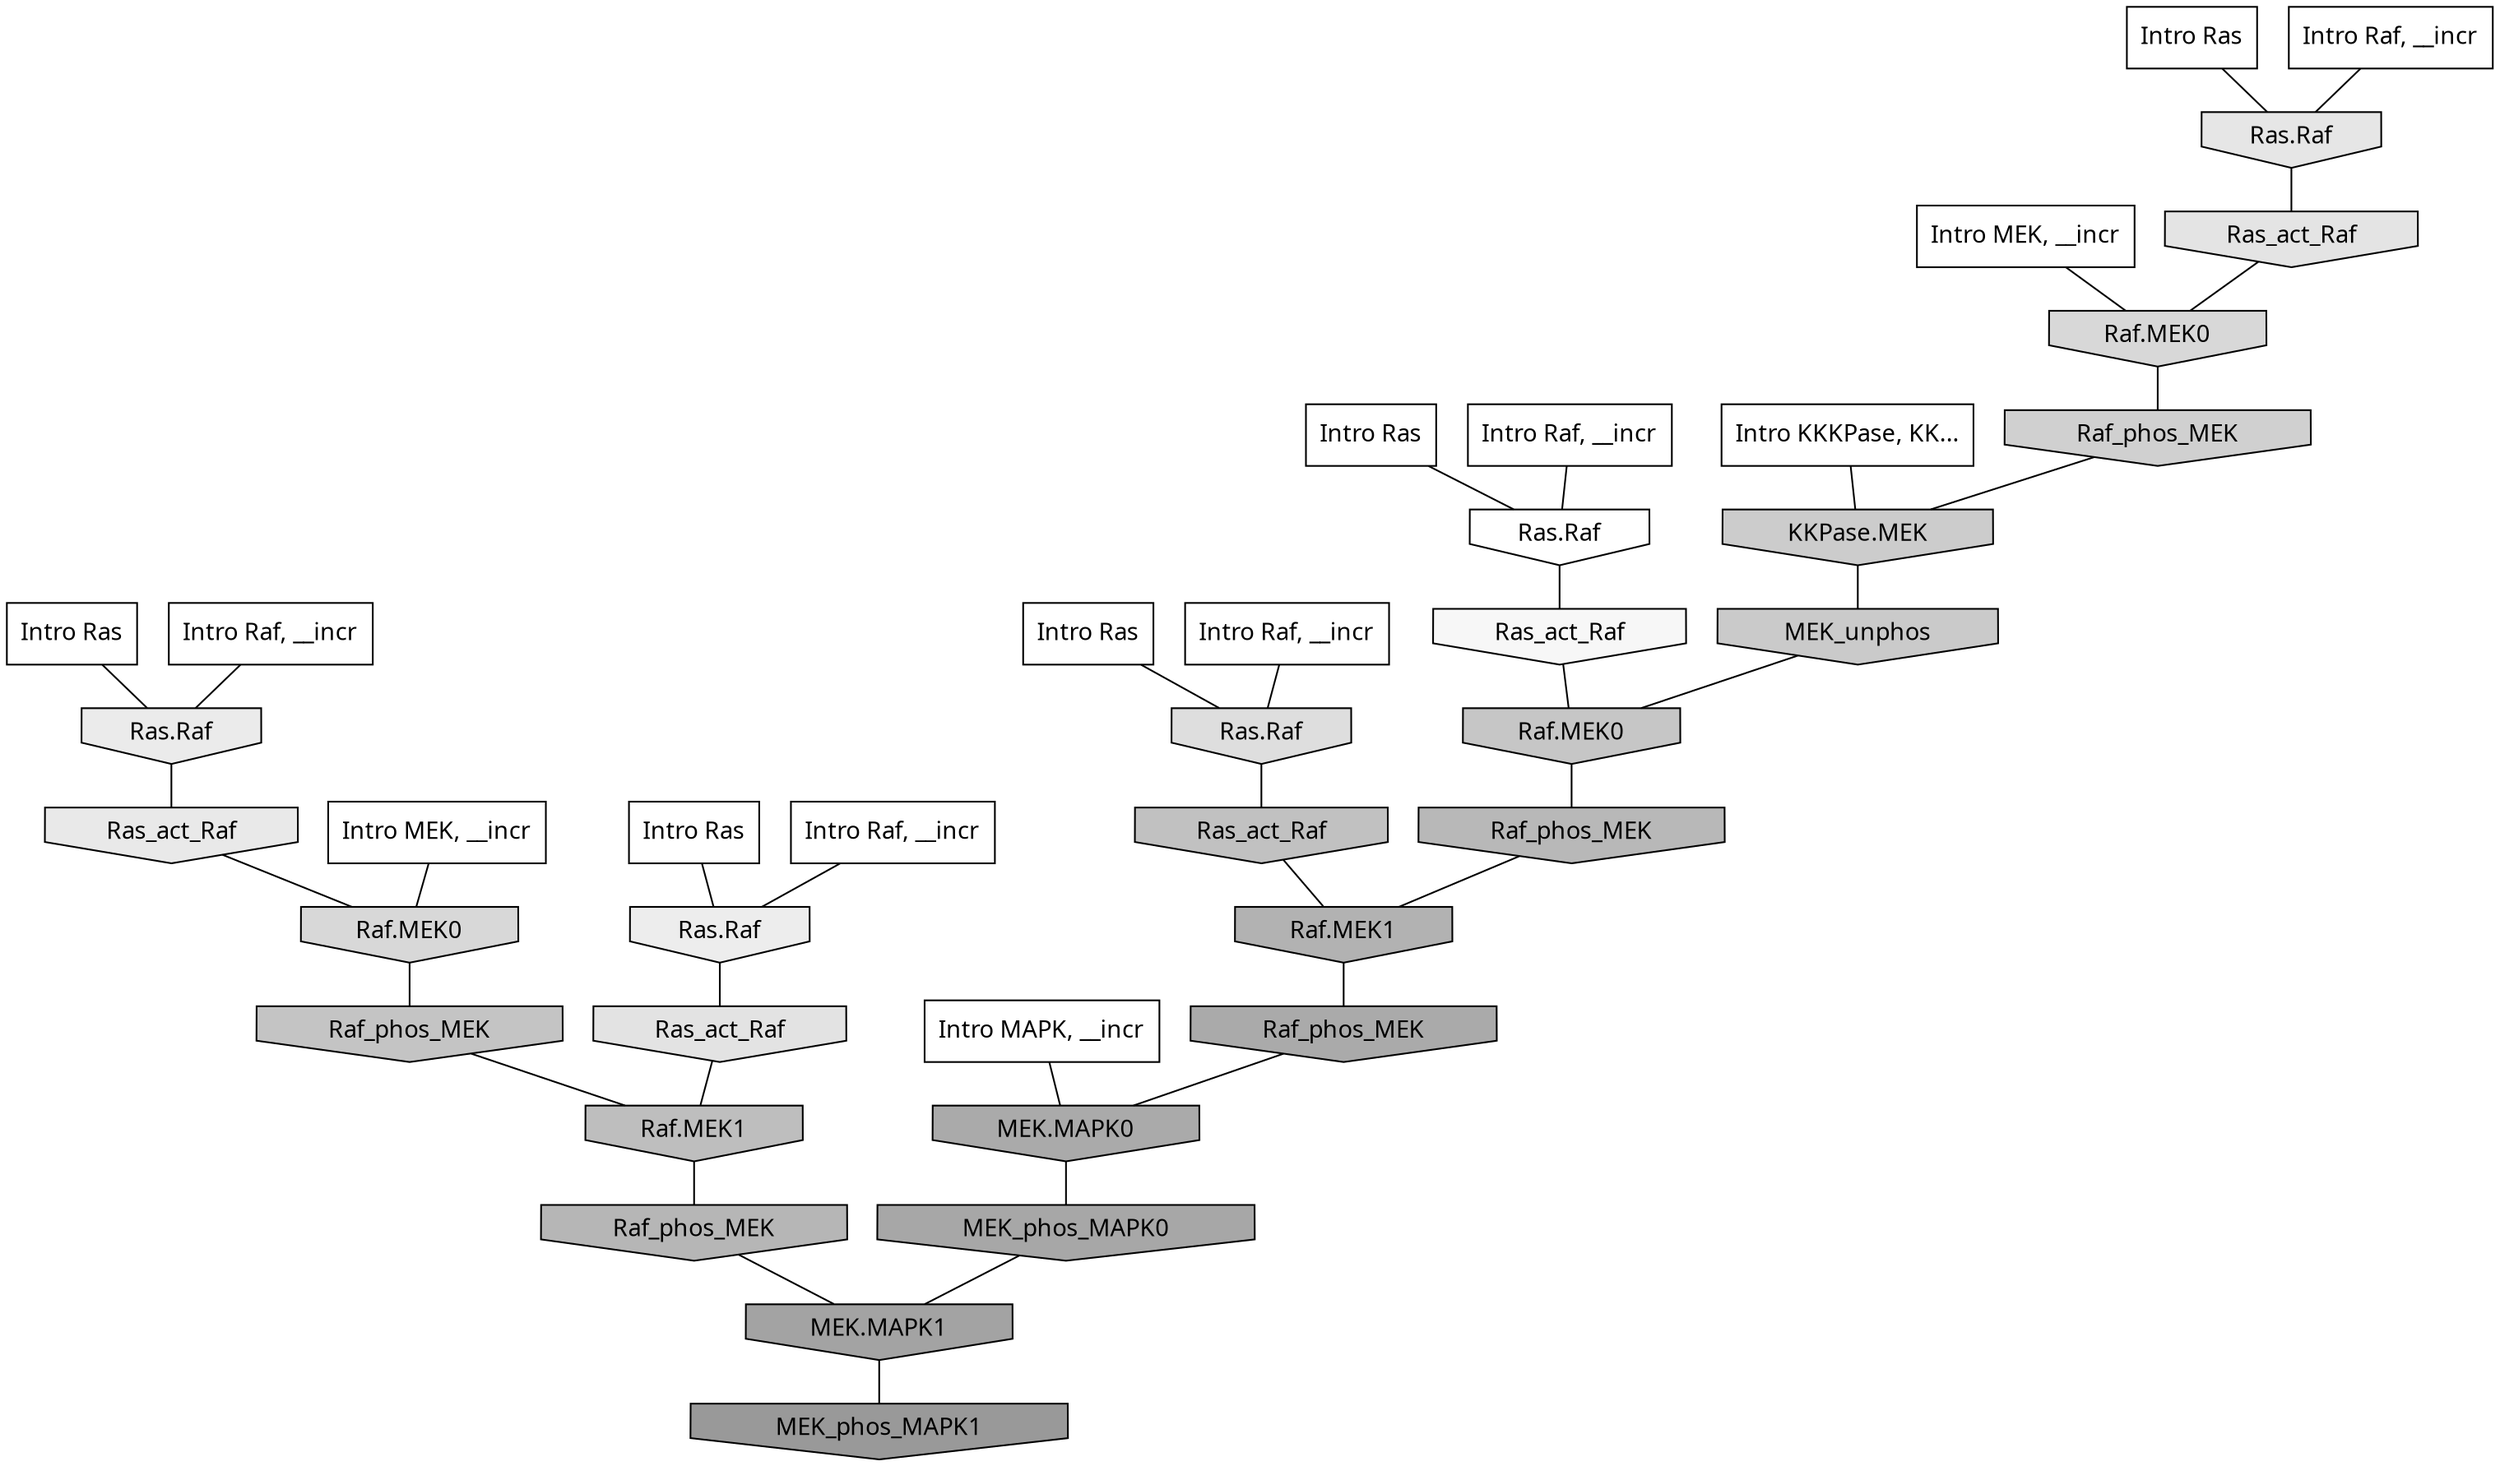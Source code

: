 digraph G{
  rankdir="TB";
  ranksep=0.30;
  node [fontname="CMU Serif"];
  edge [fontname="CMU Serif"];
  
  30 [label="Intro Ras", shape=rectangle, style=filled, fillcolor="0.000 0.000 1.000"]
  
  61 [label="Intro Ras", shape=rectangle, style=filled, fillcolor="0.000 0.000 1.000"]
  
  62 [label="Intro Ras", shape=rectangle, style=filled, fillcolor="0.000 0.000 1.000"]
  
  64 [label="Intro Ras", shape=rectangle, style=filled, fillcolor="0.000 0.000 1.000"]
  
  77 [label="Intro Ras", shape=rectangle, style=filled, fillcolor="0.000 0.000 1.000"]
  
  495 [label="Intro Raf, __incr", shape=rectangle, style=filled, fillcolor="0.000 0.000 1.000"]
  
  709 [label="Intro Raf, __incr", shape=rectangle, style=filled, fillcolor="0.000 0.000 1.000"]
  
  923 [label="Intro Raf, __incr", shape=rectangle, style=filled, fillcolor="0.000 0.000 1.000"]
  
  1028 [label="Intro Raf, __incr", shape=rectangle, style=filled, fillcolor="0.000 0.000 1.000"]
  
  1030 [label="Intro Raf, __incr", shape=rectangle, style=filled, fillcolor="0.000 0.000 1.000"]
  
  1580 [label="Intro MEK, __incr", shape=rectangle, style=filled, fillcolor="0.000 0.000 1.000"]
  
  1830 [label="Intro MEK, __incr", shape=rectangle, style=filled, fillcolor="0.000 0.000 1.000"]
  
  2106 [label="Intro MAPK, __incr", shape=rectangle, style=filled, fillcolor="0.000 0.000 1.000"]
  
  3182 [label="Intro KKKPase, KK...", shape=rectangle, style=filled, fillcolor="0.000 0.000 1.000"]
  
  3245 [label="Ras.Raf", shape=invhouse, style=filled, fillcolor="0.000 0.000 1.000"]
  
  3524 [label="Ras_act_Raf", shape=invhouse, style=filled, fillcolor="0.000 0.000 0.967"]
  
  4022 [label="Ras.Raf", shape=invhouse, style=filled, fillcolor="0.000 0.000 0.927"]
  
  4154 [label="Ras.Raf", shape=invhouse, style=filled, fillcolor="0.000 0.000 0.918"]
  
  4228 [label="Ras_act_Raf", shape=invhouse, style=filled, fillcolor="0.000 0.000 0.913"]
  
  4384 [label="Ras.Raf", shape=invhouse, style=filled, fillcolor="0.000 0.000 0.902"]
  
  4532 [label="Ras_act_Raf", shape=invhouse, style=filled, fillcolor="0.000 0.000 0.892"]
  
  4619 [label="Ras_act_Raf", shape=invhouse, style=filled, fillcolor="0.000 0.000 0.887"]
  
  4927 [label="Ras.Raf", shape=invhouse, style=filled, fillcolor="0.000 0.000 0.870"]
  
  5327 [label="Raf.MEK0", shape=invhouse, style=filled, fillcolor="0.000 0.000 0.847"]
  
  5330 [label="Raf.MEK0", shape=invhouse, style=filled, fillcolor="0.000 0.000 0.847"]
  
  5918 [label="Raf_phos_MEK", shape=invhouse, style=filled, fillcolor="0.000 0.000 0.815"]
  
  6203 [label="KKPase.MEK", shape=invhouse, style=filled, fillcolor="0.000 0.000 0.800"]
  
  6404 [label="MEK_unphos", shape=invhouse, style=filled, fillcolor="0.000 0.000 0.792"]
  
  6864 [label="Raf.MEK0", shape=invhouse, style=filled, fillcolor="0.000 0.000 0.775"]
  
  7178 [label="Raf_phos_MEK", shape=invhouse, style=filled, fillcolor="0.000 0.000 0.766"]
  
  7536 [label="Ras_act_Raf", shape=invhouse, style=filled, fillcolor="0.000 0.000 0.755"]
  
  7824 [label="Raf.MEK1", shape=invhouse, style=filled, fillcolor="0.000 0.000 0.746"]
  
  8757 [label="Raf_phos_MEK", shape=invhouse, style=filled, fillcolor="0.000 0.000 0.719"]
  
  8919 [label="Raf_phos_MEK", shape=invhouse, style=filled, fillcolor="0.000 0.000 0.714"]
  
  9692 [label="Raf.MEK1", shape=invhouse, style=filled, fillcolor="0.000 0.000 0.696"]
  
  11081 [label="Raf_phos_MEK", shape=invhouse, style=filled, fillcolor="0.000 0.000 0.667"]
  
  11084 [label="MEK.MAPK0", shape=invhouse, style=filled, fillcolor="0.000 0.000 0.667"]
  
  11852 [label="MEK_phos_MAPK0", shape=invhouse, style=filled, fillcolor="0.000 0.000 0.654"]
  
  12953 [label="MEK.MAPK1", shape=invhouse, style=filled, fillcolor="0.000 0.000 0.637"]
  
  15489 [label="MEK_phos_MAPK1", shape=invhouse, style=filled, fillcolor="0.000 0.000 0.600"]
  
  
  12953 -> 15489 [dir=none, color="0.000 0.000 0.000"] 
  11852 -> 12953 [dir=none, color="0.000 0.000 0.000"] 
  11084 -> 11852 [dir=none, color="0.000 0.000 0.000"] 
  11081 -> 11084 [dir=none, color="0.000 0.000 0.000"] 
  9692 -> 11081 [dir=none, color="0.000 0.000 0.000"] 
  8919 -> 12953 [dir=none, color="0.000 0.000 0.000"] 
  8757 -> 9692 [dir=none, color="0.000 0.000 0.000"] 
  7824 -> 8919 [dir=none, color="0.000 0.000 0.000"] 
  7536 -> 9692 [dir=none, color="0.000 0.000 0.000"] 
  7178 -> 7824 [dir=none, color="0.000 0.000 0.000"] 
  6864 -> 8757 [dir=none, color="0.000 0.000 0.000"] 
  6404 -> 6864 [dir=none, color="0.000 0.000 0.000"] 
  6203 -> 6404 [dir=none, color="0.000 0.000 0.000"] 
  5918 -> 6203 [dir=none, color="0.000 0.000 0.000"] 
  5330 -> 7178 [dir=none, color="0.000 0.000 0.000"] 
  5327 -> 5918 [dir=none, color="0.000 0.000 0.000"] 
  4927 -> 7536 [dir=none, color="0.000 0.000 0.000"] 
  4619 -> 7824 [dir=none, color="0.000 0.000 0.000"] 
  4532 -> 5327 [dir=none, color="0.000 0.000 0.000"] 
  4384 -> 4532 [dir=none, color="0.000 0.000 0.000"] 
  4228 -> 5330 [dir=none, color="0.000 0.000 0.000"] 
  4154 -> 4228 [dir=none, color="0.000 0.000 0.000"] 
  4022 -> 4619 [dir=none, color="0.000 0.000 0.000"] 
  3524 -> 6864 [dir=none, color="0.000 0.000 0.000"] 
  3245 -> 3524 [dir=none, color="0.000 0.000 0.000"] 
  3182 -> 6203 [dir=none, color="0.000 0.000 0.000"] 
  2106 -> 11084 [dir=none, color="0.000 0.000 0.000"] 
  1830 -> 5330 [dir=none, color="0.000 0.000 0.000"] 
  1580 -> 5327 [dir=none, color="0.000 0.000 0.000"] 
  1030 -> 4927 [dir=none, color="0.000 0.000 0.000"] 
  1028 -> 4022 [dir=none, color="0.000 0.000 0.000"] 
  923 -> 4384 [dir=none, color="0.000 0.000 0.000"] 
  709 -> 4154 [dir=none, color="0.000 0.000 0.000"] 
  495 -> 3245 [dir=none, color="0.000 0.000 0.000"] 
  77 -> 4927 [dir=none, color="0.000 0.000 0.000"] 
  64 -> 4384 [dir=none, color="0.000 0.000 0.000"] 
  62 -> 3245 [dir=none, color="0.000 0.000 0.000"] 
  61 -> 4022 [dir=none, color="0.000 0.000 0.000"] 
  30 -> 4154 [dir=none, color="0.000 0.000 0.000"] 
  
  }
